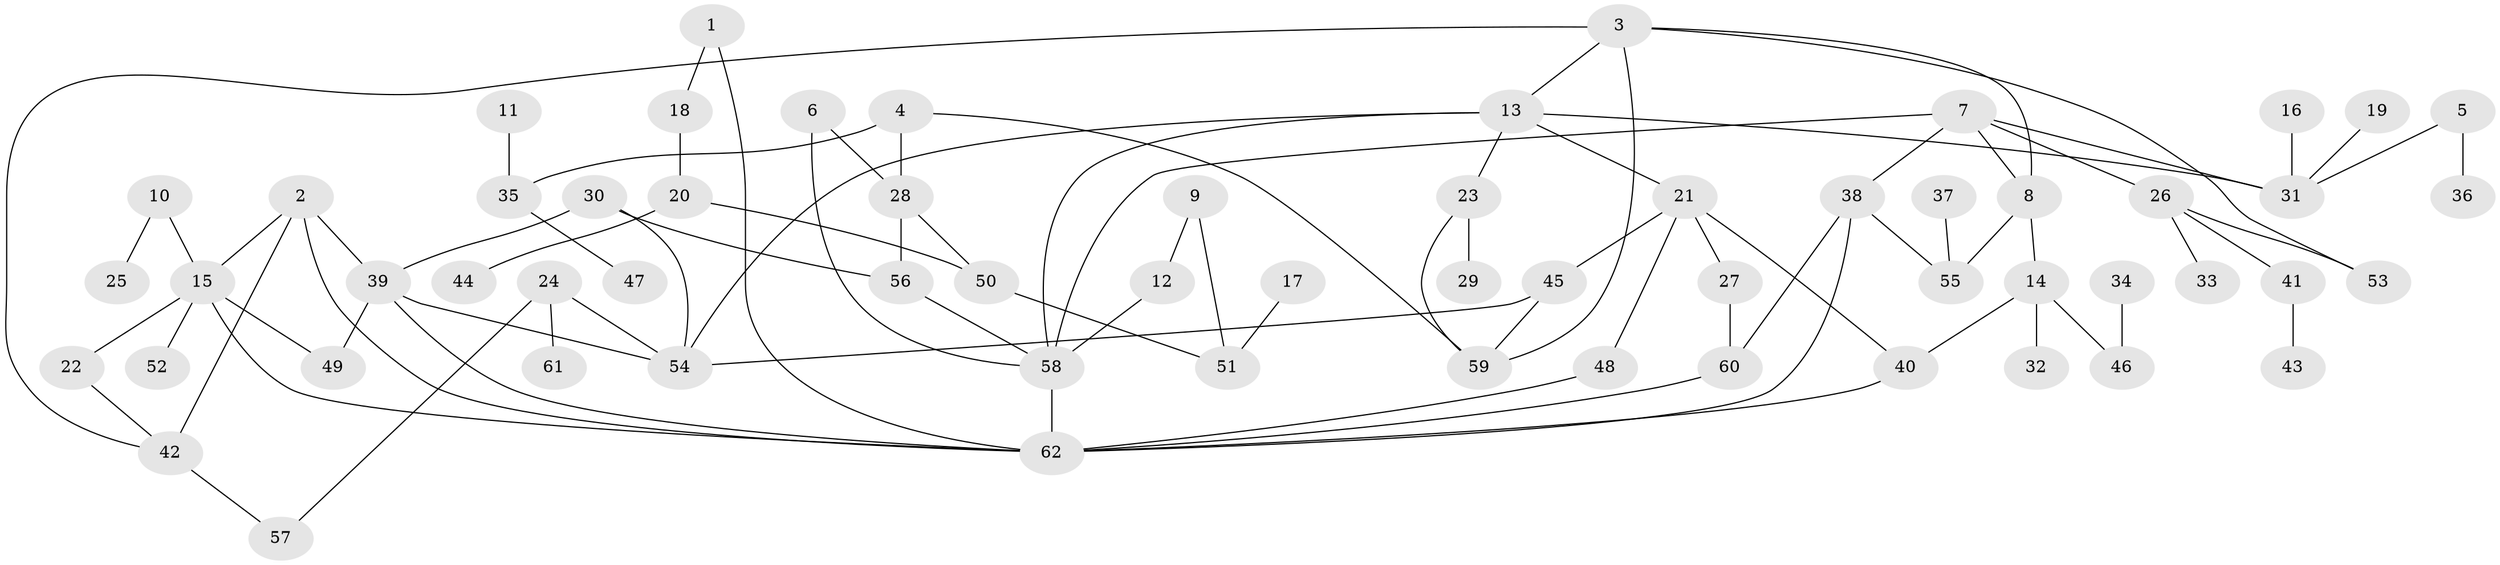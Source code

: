 // original degree distribution, {8: 0.008064516129032258, 3: 0.20161290322580644, 10: 0.008064516129032258, 7: 0.016129032258064516, 4: 0.10483870967741936, 6: 0.016129032258064516, 2: 0.3629032258064516, 5: 0.008064516129032258, 1: 0.27419354838709675}
// Generated by graph-tools (version 1.1) at 2025/01/03/09/25 03:01:05]
// undirected, 62 vertices, 87 edges
graph export_dot {
graph [start="1"]
  node [color=gray90,style=filled];
  1;
  2;
  3;
  4;
  5;
  6;
  7;
  8;
  9;
  10;
  11;
  12;
  13;
  14;
  15;
  16;
  17;
  18;
  19;
  20;
  21;
  22;
  23;
  24;
  25;
  26;
  27;
  28;
  29;
  30;
  31;
  32;
  33;
  34;
  35;
  36;
  37;
  38;
  39;
  40;
  41;
  42;
  43;
  44;
  45;
  46;
  47;
  48;
  49;
  50;
  51;
  52;
  53;
  54;
  55;
  56;
  57;
  58;
  59;
  60;
  61;
  62;
  1 -- 18 [weight=1.0];
  1 -- 62 [weight=1.0];
  2 -- 15 [weight=1.0];
  2 -- 39 [weight=1.0];
  2 -- 42 [weight=1.0];
  2 -- 62 [weight=1.0];
  3 -- 8 [weight=1.0];
  3 -- 13 [weight=1.0];
  3 -- 42 [weight=1.0];
  3 -- 53 [weight=1.0];
  3 -- 59 [weight=1.0];
  4 -- 28 [weight=1.0];
  4 -- 35 [weight=1.0];
  4 -- 59 [weight=1.0];
  5 -- 31 [weight=1.0];
  5 -- 36 [weight=1.0];
  6 -- 28 [weight=1.0];
  6 -- 58 [weight=1.0];
  7 -- 8 [weight=1.0];
  7 -- 26 [weight=1.0];
  7 -- 31 [weight=1.0];
  7 -- 38 [weight=1.0];
  7 -- 58 [weight=1.0];
  8 -- 14 [weight=1.0];
  8 -- 55 [weight=1.0];
  9 -- 12 [weight=1.0];
  9 -- 51 [weight=1.0];
  10 -- 15 [weight=1.0];
  10 -- 25 [weight=1.0];
  11 -- 35 [weight=1.0];
  12 -- 58 [weight=1.0];
  13 -- 21 [weight=1.0];
  13 -- 23 [weight=1.0];
  13 -- 31 [weight=1.0];
  13 -- 54 [weight=1.0];
  13 -- 58 [weight=1.0];
  14 -- 32 [weight=2.0];
  14 -- 40 [weight=1.0];
  14 -- 46 [weight=1.0];
  15 -- 22 [weight=1.0];
  15 -- 49 [weight=1.0];
  15 -- 52 [weight=1.0];
  15 -- 62 [weight=1.0];
  16 -- 31 [weight=1.0];
  17 -- 51 [weight=1.0];
  18 -- 20 [weight=1.0];
  19 -- 31 [weight=1.0];
  20 -- 44 [weight=1.0];
  20 -- 50 [weight=1.0];
  21 -- 27 [weight=1.0];
  21 -- 40 [weight=1.0];
  21 -- 45 [weight=1.0];
  21 -- 48 [weight=1.0];
  22 -- 42 [weight=1.0];
  23 -- 29 [weight=1.0];
  23 -- 59 [weight=1.0];
  24 -- 54 [weight=1.0];
  24 -- 57 [weight=1.0];
  24 -- 61 [weight=1.0];
  26 -- 33 [weight=1.0];
  26 -- 41 [weight=1.0];
  26 -- 53 [weight=1.0];
  27 -- 60 [weight=1.0];
  28 -- 50 [weight=1.0];
  28 -- 56 [weight=1.0];
  30 -- 39 [weight=1.0];
  30 -- 54 [weight=1.0];
  30 -- 56 [weight=1.0];
  34 -- 46 [weight=1.0];
  35 -- 47 [weight=1.0];
  37 -- 55 [weight=1.0];
  38 -- 55 [weight=1.0];
  38 -- 60 [weight=1.0];
  38 -- 62 [weight=1.0];
  39 -- 49 [weight=1.0];
  39 -- 54 [weight=1.0];
  39 -- 62 [weight=1.0];
  40 -- 62 [weight=1.0];
  41 -- 43 [weight=1.0];
  42 -- 57 [weight=1.0];
  45 -- 54 [weight=1.0];
  45 -- 59 [weight=1.0];
  48 -- 62 [weight=1.0];
  50 -- 51 [weight=1.0];
  56 -- 58 [weight=1.0];
  58 -- 62 [weight=1.0];
  60 -- 62 [weight=1.0];
}
